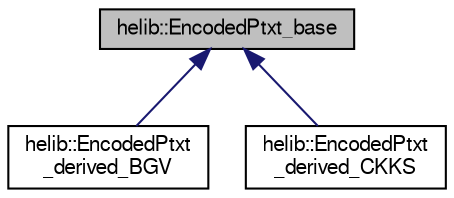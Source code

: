 digraph "helib::EncodedPtxt_base"
{
  edge [fontname="FreeSans",fontsize="10",labelfontname="FreeSans",labelfontsize="10"];
  node [fontname="FreeSans",fontsize="10",shape=record];
  Node0 [label="helib::EncodedPtxt_base",height=0.2,width=0.4,color="black", fillcolor="grey75", style="filled", fontcolor="black"];
  Node0 -> Node1 [dir="back",color="midnightblue",fontsize="10",style="solid"];
  Node1 [label="helib::EncodedPtxt\l_derived_BGV",height=0.2,width=0.4,color="black", fillcolor="white", style="filled",URL="$classhelib_1_1_encoded_ptxt__derived___b_g_v.html"];
  Node0 -> Node2 [dir="back",color="midnightblue",fontsize="10",style="solid"];
  Node2 [label="helib::EncodedPtxt\l_derived_CKKS",height=0.2,width=0.4,color="black", fillcolor="white", style="filled",URL="$classhelib_1_1_encoded_ptxt__derived___c_k_k_s.html"];
}
